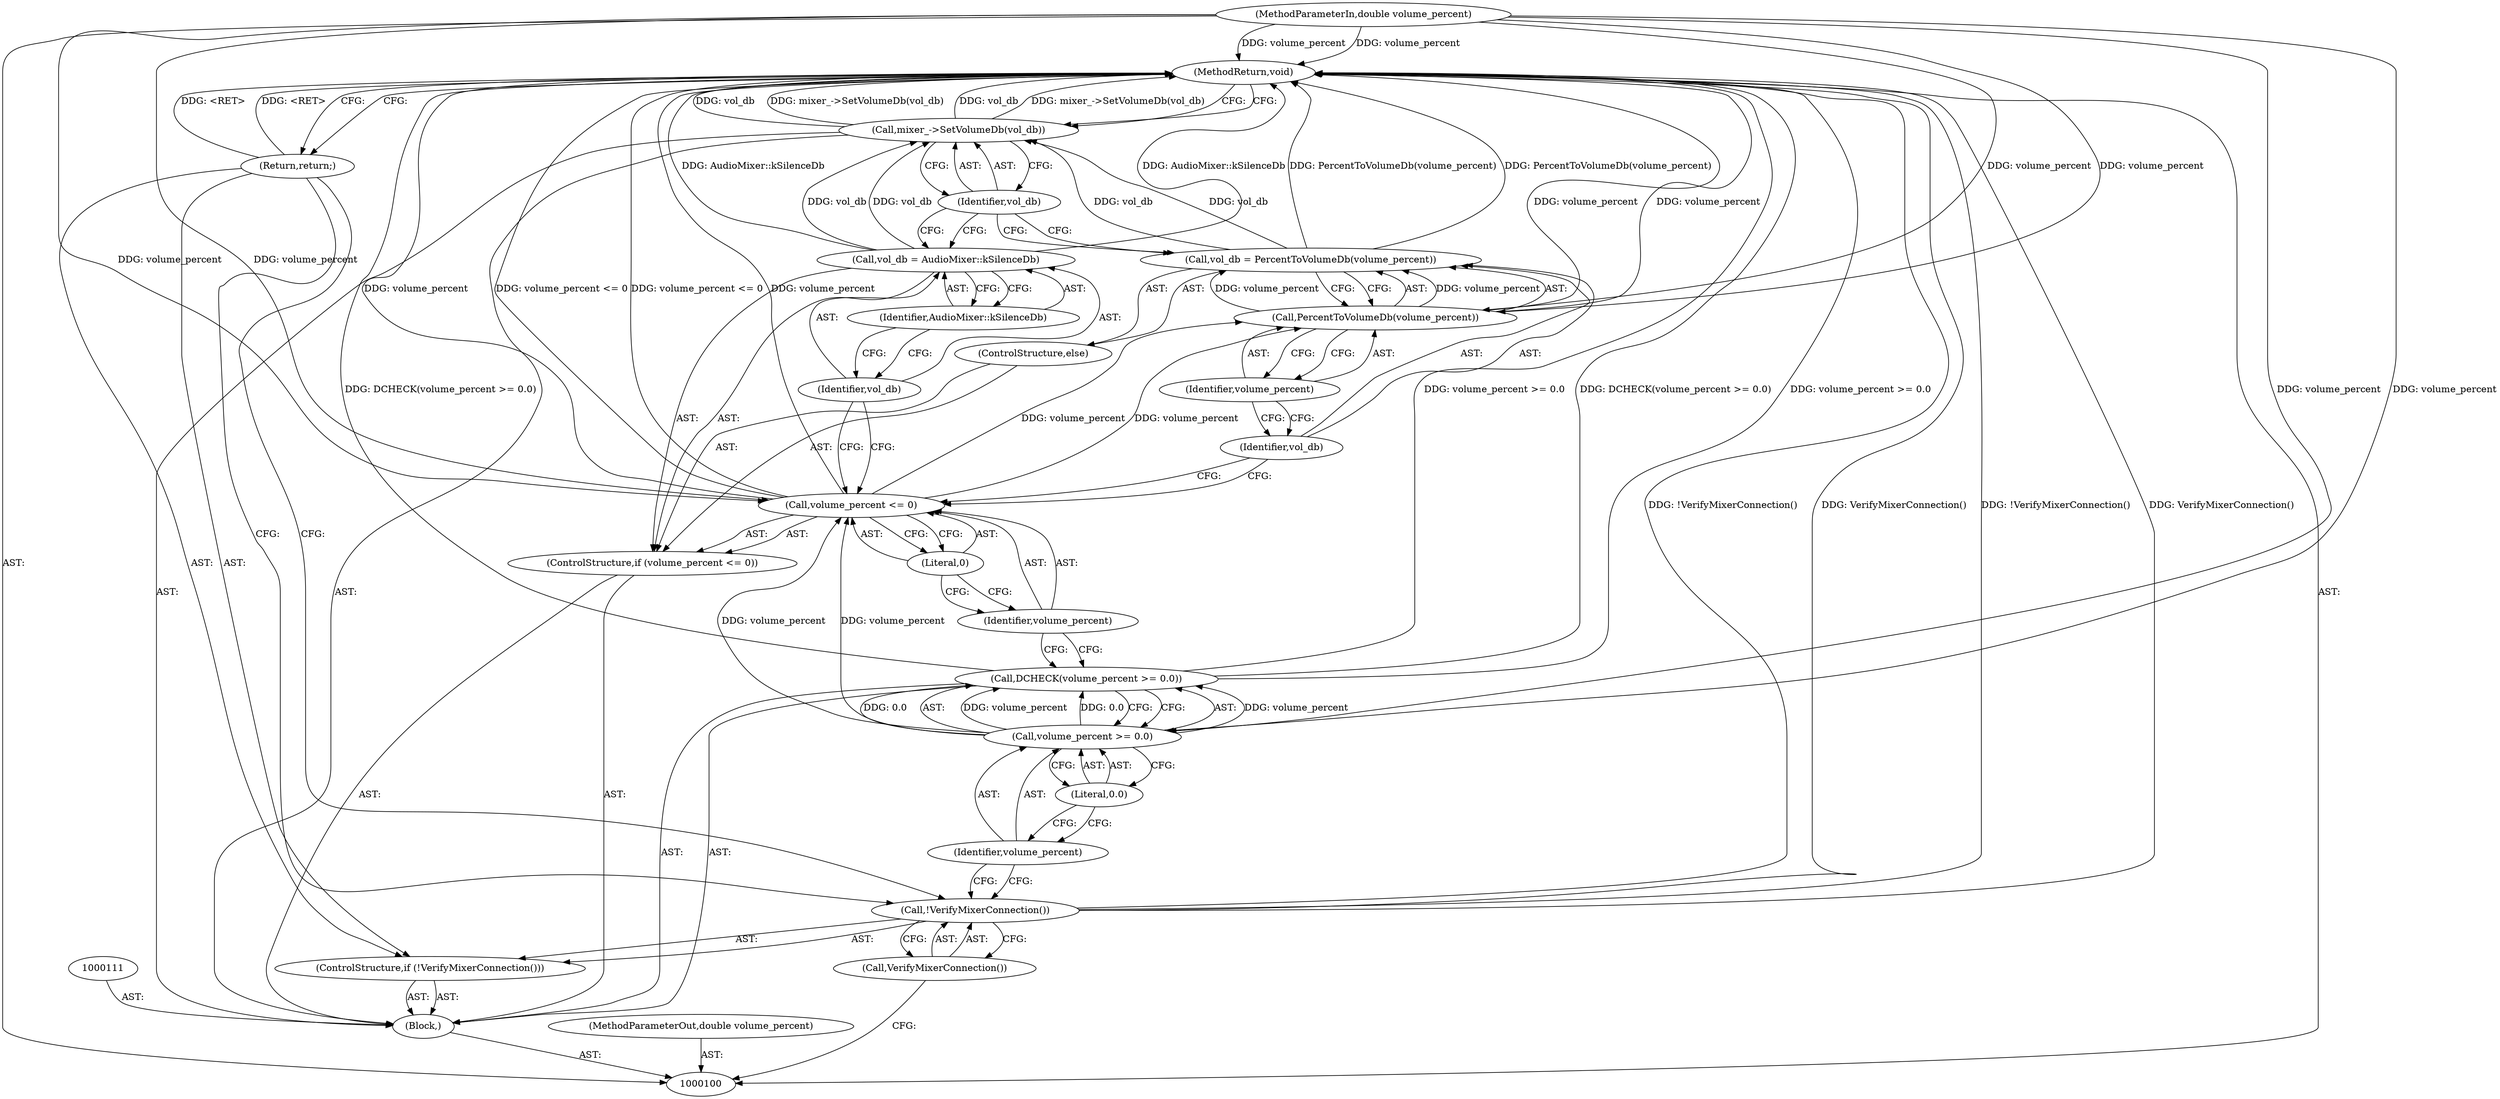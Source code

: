 digraph "0_Chrome_51dfe5e3b332bcea02fb4d4c7493ae841106dd9b_4" {
"1000126" [label="(MethodReturn,void)"];
"1000101" [label="(MethodParameterIn,double volume_percent)"];
"1000166" [label="(MethodParameterOut,double volume_percent)"];
"1000102" [label="(Block,)"];
"1000122" [label="(Call,PercentToVolumeDb(volume_percent))"];
"1000123" [label="(Identifier,volume_percent)"];
"1000120" [label="(Call,vol_db = PercentToVolumeDb(volume_percent))"];
"1000121" [label="(Identifier,vol_db)"];
"1000124" [label="(Call,mixer_->SetVolumeDb(vol_db))"];
"1000125" [label="(Identifier,vol_db)"];
"1000103" [label="(ControlStructure,if (!VerifyMixerConnection()))"];
"1000104" [label="(Call,!VerifyMixerConnection())"];
"1000105" [label="(Call,VerifyMixerConnection())"];
"1000106" [label="(Return,return;)"];
"1000108" [label="(Call,volume_percent >= 0.0)"];
"1000109" [label="(Identifier,volume_percent)"];
"1000110" [label="(Literal,0.0)"];
"1000107" [label="(Call,DCHECK(volume_percent >= 0.0))"];
"1000115" [label="(Literal,0)"];
"1000112" [label="(ControlStructure,if (volume_percent <= 0))"];
"1000113" [label="(Call,volume_percent <= 0)"];
"1000114" [label="(Identifier,volume_percent)"];
"1000118" [label="(Identifier,AudioMixer::kSilenceDb)"];
"1000116" [label="(Call,vol_db = AudioMixer::kSilenceDb)"];
"1000117" [label="(Identifier,vol_db)"];
"1000119" [label="(ControlStructure,else)"];
"1000126" -> "1000100"  [label="AST: "];
"1000126" -> "1000106"  [label="CFG: "];
"1000126" -> "1000124"  [label="CFG: "];
"1000106" -> "1000126"  [label="DDG: <RET>"];
"1000124" -> "1000126"  [label="DDG: vol_db"];
"1000124" -> "1000126"  [label="DDG: mixer_->SetVolumeDb(vol_db)"];
"1000107" -> "1000126"  [label="DDG: volume_percent >= 0.0"];
"1000107" -> "1000126"  [label="DDG: DCHECK(volume_percent >= 0.0)"];
"1000104" -> "1000126"  [label="DDG: !VerifyMixerConnection()"];
"1000104" -> "1000126"  [label="DDG: VerifyMixerConnection()"];
"1000113" -> "1000126"  [label="DDG: volume_percent"];
"1000113" -> "1000126"  [label="DDG: volume_percent <= 0"];
"1000122" -> "1000126"  [label="DDG: volume_percent"];
"1000116" -> "1000126"  [label="DDG: AudioMixer::kSilenceDb"];
"1000120" -> "1000126"  [label="DDG: PercentToVolumeDb(volume_percent)"];
"1000101" -> "1000126"  [label="DDG: volume_percent"];
"1000101" -> "1000100"  [label="AST: "];
"1000101" -> "1000126"  [label="DDG: volume_percent"];
"1000101" -> "1000108"  [label="DDG: volume_percent"];
"1000101" -> "1000113"  [label="DDG: volume_percent"];
"1000101" -> "1000122"  [label="DDG: volume_percent"];
"1000166" -> "1000100"  [label="AST: "];
"1000102" -> "1000100"  [label="AST: "];
"1000103" -> "1000102"  [label="AST: "];
"1000107" -> "1000102"  [label="AST: "];
"1000111" -> "1000102"  [label="AST: "];
"1000112" -> "1000102"  [label="AST: "];
"1000124" -> "1000102"  [label="AST: "];
"1000122" -> "1000120"  [label="AST: "];
"1000122" -> "1000123"  [label="CFG: "];
"1000123" -> "1000122"  [label="AST: "];
"1000120" -> "1000122"  [label="CFG: "];
"1000122" -> "1000126"  [label="DDG: volume_percent"];
"1000122" -> "1000120"  [label="DDG: volume_percent"];
"1000113" -> "1000122"  [label="DDG: volume_percent"];
"1000101" -> "1000122"  [label="DDG: volume_percent"];
"1000123" -> "1000122"  [label="AST: "];
"1000123" -> "1000121"  [label="CFG: "];
"1000122" -> "1000123"  [label="CFG: "];
"1000120" -> "1000119"  [label="AST: "];
"1000120" -> "1000122"  [label="CFG: "];
"1000121" -> "1000120"  [label="AST: "];
"1000122" -> "1000120"  [label="AST: "];
"1000125" -> "1000120"  [label="CFG: "];
"1000120" -> "1000126"  [label="DDG: PercentToVolumeDb(volume_percent)"];
"1000122" -> "1000120"  [label="DDG: volume_percent"];
"1000120" -> "1000124"  [label="DDG: vol_db"];
"1000121" -> "1000120"  [label="AST: "];
"1000121" -> "1000113"  [label="CFG: "];
"1000123" -> "1000121"  [label="CFG: "];
"1000124" -> "1000102"  [label="AST: "];
"1000124" -> "1000125"  [label="CFG: "];
"1000125" -> "1000124"  [label="AST: "];
"1000126" -> "1000124"  [label="CFG: "];
"1000124" -> "1000126"  [label="DDG: vol_db"];
"1000124" -> "1000126"  [label="DDG: mixer_->SetVolumeDb(vol_db)"];
"1000116" -> "1000124"  [label="DDG: vol_db"];
"1000120" -> "1000124"  [label="DDG: vol_db"];
"1000125" -> "1000124"  [label="AST: "];
"1000125" -> "1000116"  [label="CFG: "];
"1000125" -> "1000120"  [label="CFG: "];
"1000124" -> "1000125"  [label="CFG: "];
"1000103" -> "1000102"  [label="AST: "];
"1000104" -> "1000103"  [label="AST: "];
"1000106" -> "1000103"  [label="AST: "];
"1000104" -> "1000103"  [label="AST: "];
"1000104" -> "1000105"  [label="CFG: "];
"1000105" -> "1000104"  [label="AST: "];
"1000106" -> "1000104"  [label="CFG: "];
"1000109" -> "1000104"  [label="CFG: "];
"1000104" -> "1000126"  [label="DDG: !VerifyMixerConnection()"];
"1000104" -> "1000126"  [label="DDG: VerifyMixerConnection()"];
"1000105" -> "1000104"  [label="AST: "];
"1000105" -> "1000100"  [label="CFG: "];
"1000104" -> "1000105"  [label="CFG: "];
"1000106" -> "1000103"  [label="AST: "];
"1000106" -> "1000104"  [label="CFG: "];
"1000126" -> "1000106"  [label="CFG: "];
"1000106" -> "1000126"  [label="DDG: <RET>"];
"1000108" -> "1000107"  [label="AST: "];
"1000108" -> "1000110"  [label="CFG: "];
"1000109" -> "1000108"  [label="AST: "];
"1000110" -> "1000108"  [label="AST: "];
"1000107" -> "1000108"  [label="CFG: "];
"1000108" -> "1000107"  [label="DDG: volume_percent"];
"1000108" -> "1000107"  [label="DDG: 0.0"];
"1000101" -> "1000108"  [label="DDG: volume_percent"];
"1000108" -> "1000113"  [label="DDG: volume_percent"];
"1000109" -> "1000108"  [label="AST: "];
"1000109" -> "1000104"  [label="CFG: "];
"1000110" -> "1000109"  [label="CFG: "];
"1000110" -> "1000108"  [label="AST: "];
"1000110" -> "1000109"  [label="CFG: "];
"1000108" -> "1000110"  [label="CFG: "];
"1000107" -> "1000102"  [label="AST: "];
"1000107" -> "1000108"  [label="CFG: "];
"1000108" -> "1000107"  [label="AST: "];
"1000114" -> "1000107"  [label="CFG: "];
"1000107" -> "1000126"  [label="DDG: volume_percent >= 0.0"];
"1000107" -> "1000126"  [label="DDG: DCHECK(volume_percent >= 0.0)"];
"1000108" -> "1000107"  [label="DDG: volume_percent"];
"1000108" -> "1000107"  [label="DDG: 0.0"];
"1000115" -> "1000113"  [label="AST: "];
"1000115" -> "1000114"  [label="CFG: "];
"1000113" -> "1000115"  [label="CFG: "];
"1000112" -> "1000102"  [label="AST: "];
"1000113" -> "1000112"  [label="AST: "];
"1000116" -> "1000112"  [label="AST: "];
"1000119" -> "1000112"  [label="AST: "];
"1000113" -> "1000112"  [label="AST: "];
"1000113" -> "1000115"  [label="CFG: "];
"1000114" -> "1000113"  [label="AST: "];
"1000115" -> "1000113"  [label="AST: "];
"1000117" -> "1000113"  [label="CFG: "];
"1000121" -> "1000113"  [label="CFG: "];
"1000113" -> "1000126"  [label="DDG: volume_percent"];
"1000113" -> "1000126"  [label="DDG: volume_percent <= 0"];
"1000108" -> "1000113"  [label="DDG: volume_percent"];
"1000101" -> "1000113"  [label="DDG: volume_percent"];
"1000113" -> "1000122"  [label="DDG: volume_percent"];
"1000114" -> "1000113"  [label="AST: "];
"1000114" -> "1000107"  [label="CFG: "];
"1000115" -> "1000114"  [label="CFG: "];
"1000118" -> "1000116"  [label="AST: "];
"1000118" -> "1000117"  [label="CFG: "];
"1000116" -> "1000118"  [label="CFG: "];
"1000116" -> "1000112"  [label="AST: "];
"1000116" -> "1000118"  [label="CFG: "];
"1000117" -> "1000116"  [label="AST: "];
"1000118" -> "1000116"  [label="AST: "];
"1000125" -> "1000116"  [label="CFG: "];
"1000116" -> "1000126"  [label="DDG: AudioMixer::kSilenceDb"];
"1000116" -> "1000124"  [label="DDG: vol_db"];
"1000117" -> "1000116"  [label="AST: "];
"1000117" -> "1000113"  [label="CFG: "];
"1000118" -> "1000117"  [label="CFG: "];
"1000119" -> "1000112"  [label="AST: "];
"1000120" -> "1000119"  [label="AST: "];
}
